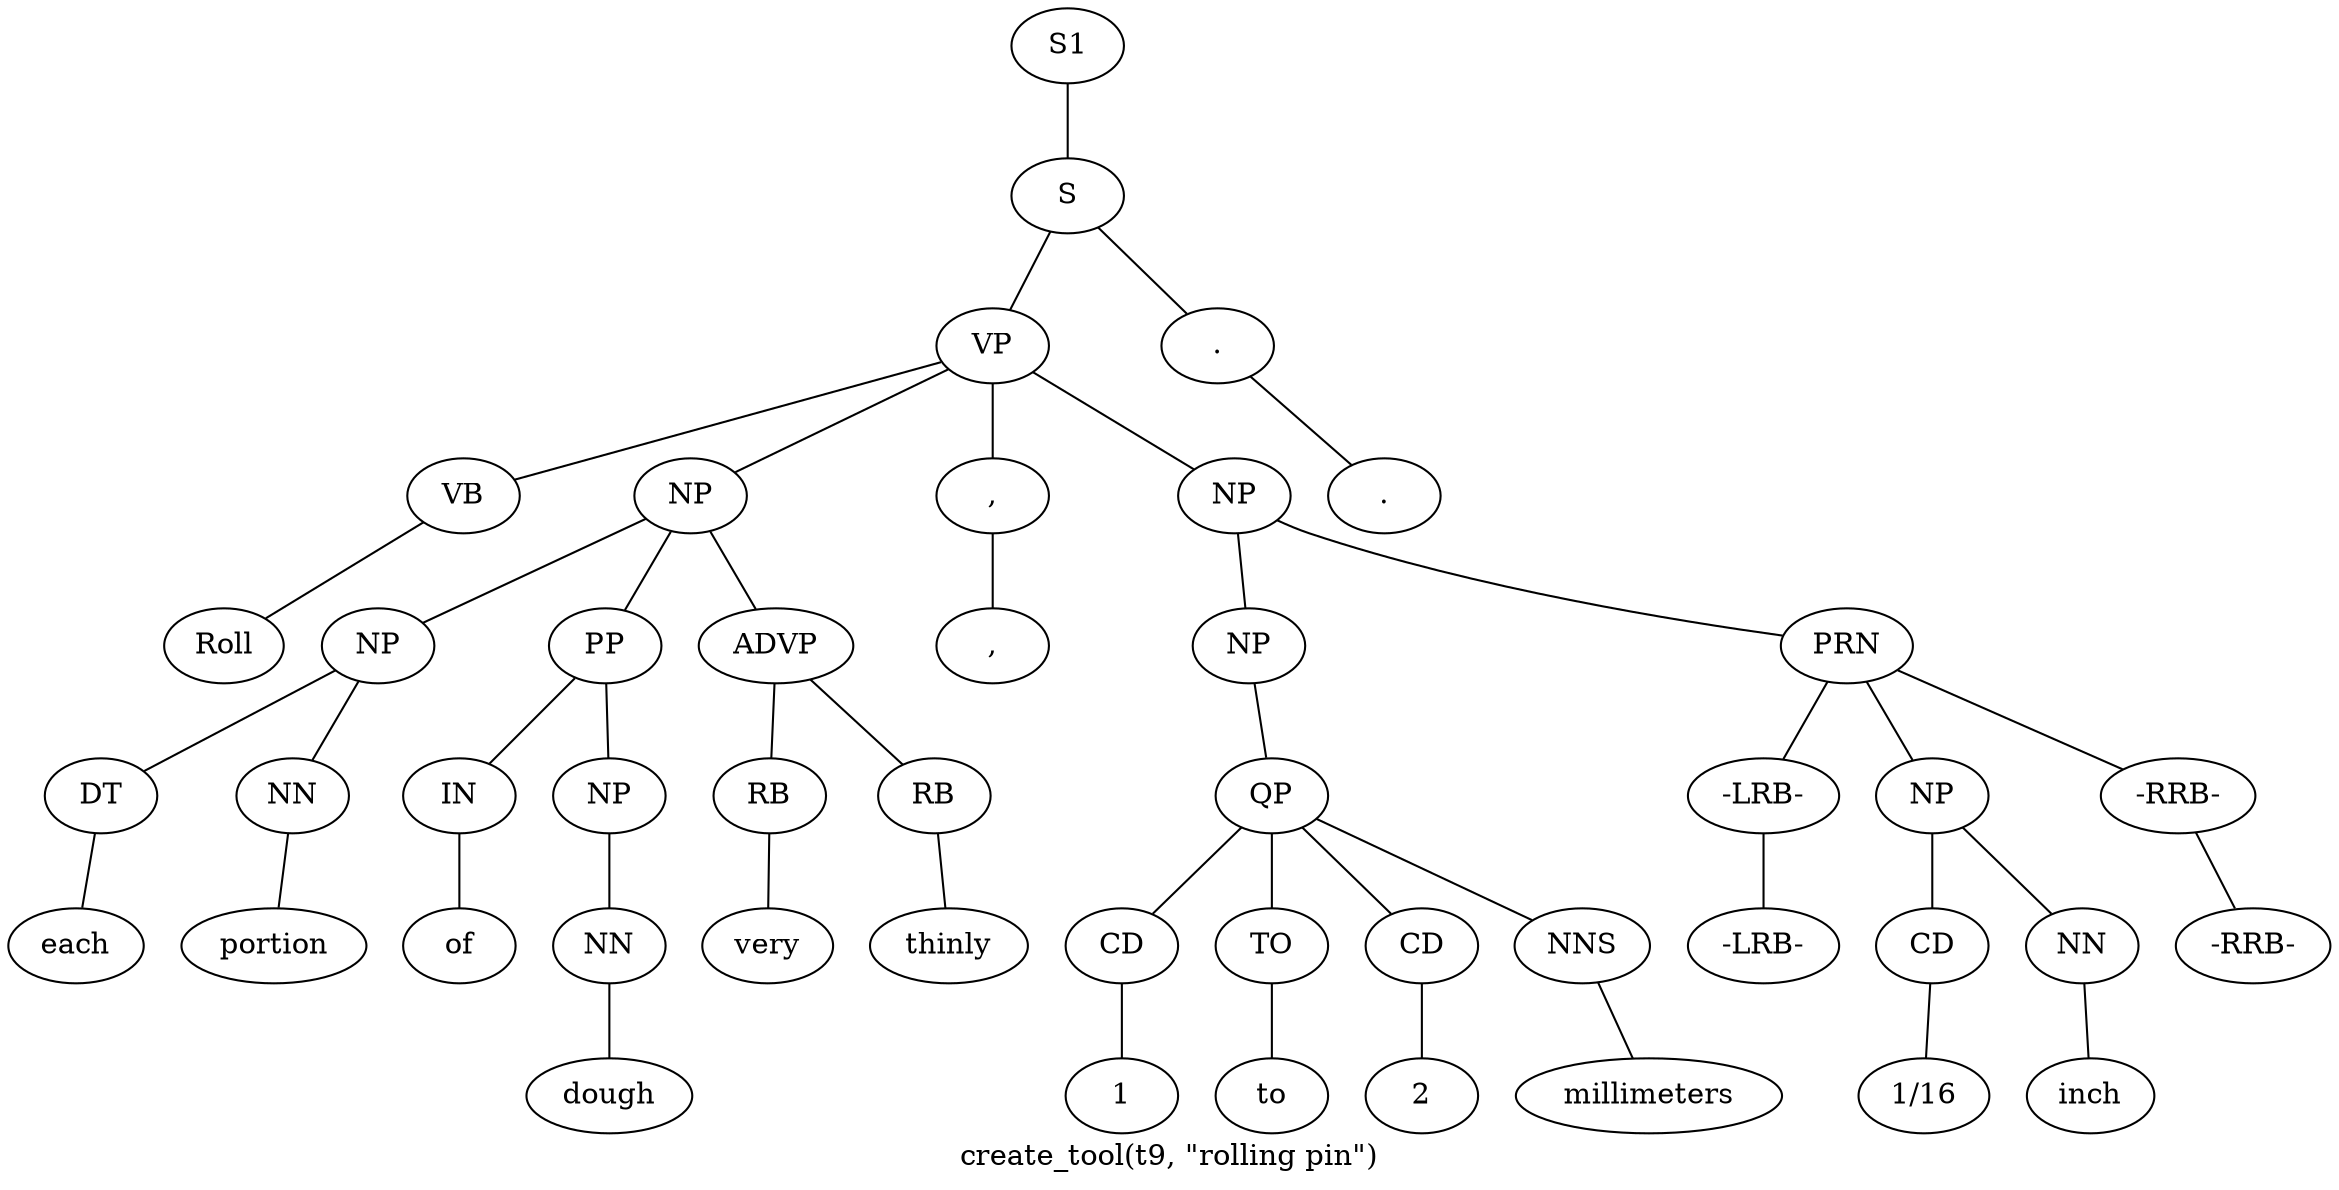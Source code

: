graph SyntaxGraph {
	label = "create_tool(t9, \"rolling pin\")";
	Node0 [label="S1"];
	Node1 [label="S"];
	Node2 [label="VP"];
	Node3 [label="VB"];
	Node4 [label="Roll"];
	Node5 [label="NP"];
	Node6 [label="NP"];
	Node7 [label="DT"];
	Node8 [label="each"];
	Node9 [label="NN"];
	Node10 [label="portion"];
	Node11 [label="PP"];
	Node12 [label="IN"];
	Node13 [label="of"];
	Node14 [label="NP"];
	Node15 [label="NN"];
	Node16 [label="dough"];
	Node17 [label="ADVP"];
	Node18 [label="RB"];
	Node19 [label="very"];
	Node20 [label="RB"];
	Node21 [label="thinly"];
	Node22 [label=","];
	Node23 [label=","];
	Node24 [label="NP"];
	Node25 [label="NP"];
	Node26 [label="QP"];
	Node27 [label="CD"];
	Node28 [label="1"];
	Node29 [label="TO"];
	Node30 [label="to"];
	Node31 [label="CD"];
	Node32 [label="2"];
	Node33 [label="NNS"];
	Node34 [label="millimeters"];
	Node35 [label="PRN"];
	Node36 [label="-LRB-"];
	Node37 [label="-LRB-"];
	Node38 [label="NP"];
	Node39 [label="CD"];
	Node40 [label="1/16"];
	Node41 [label="NN"];
	Node42 [label="inch"];
	Node43 [label="-RRB-"];
	Node44 [label="-RRB-"];
	Node45 [label="."];
	Node46 [label="."];

	Node0 -- Node1;
	Node1 -- Node2;
	Node1 -- Node45;
	Node2 -- Node3;
	Node2 -- Node5;
	Node2 -- Node22;
	Node2 -- Node24;
	Node3 -- Node4;
	Node5 -- Node6;
	Node5 -- Node11;
	Node5 -- Node17;
	Node6 -- Node7;
	Node6 -- Node9;
	Node7 -- Node8;
	Node9 -- Node10;
	Node11 -- Node12;
	Node11 -- Node14;
	Node12 -- Node13;
	Node14 -- Node15;
	Node15 -- Node16;
	Node17 -- Node18;
	Node17 -- Node20;
	Node18 -- Node19;
	Node20 -- Node21;
	Node22 -- Node23;
	Node24 -- Node25;
	Node24 -- Node35;
	Node25 -- Node26;
	Node26 -- Node27;
	Node26 -- Node29;
	Node26 -- Node31;
	Node26 -- Node33;
	Node27 -- Node28;
	Node29 -- Node30;
	Node31 -- Node32;
	Node33 -- Node34;
	Node35 -- Node36;
	Node35 -- Node38;
	Node35 -- Node43;
	Node36 -- Node37;
	Node38 -- Node39;
	Node38 -- Node41;
	Node39 -- Node40;
	Node41 -- Node42;
	Node43 -- Node44;
	Node45 -- Node46;
}